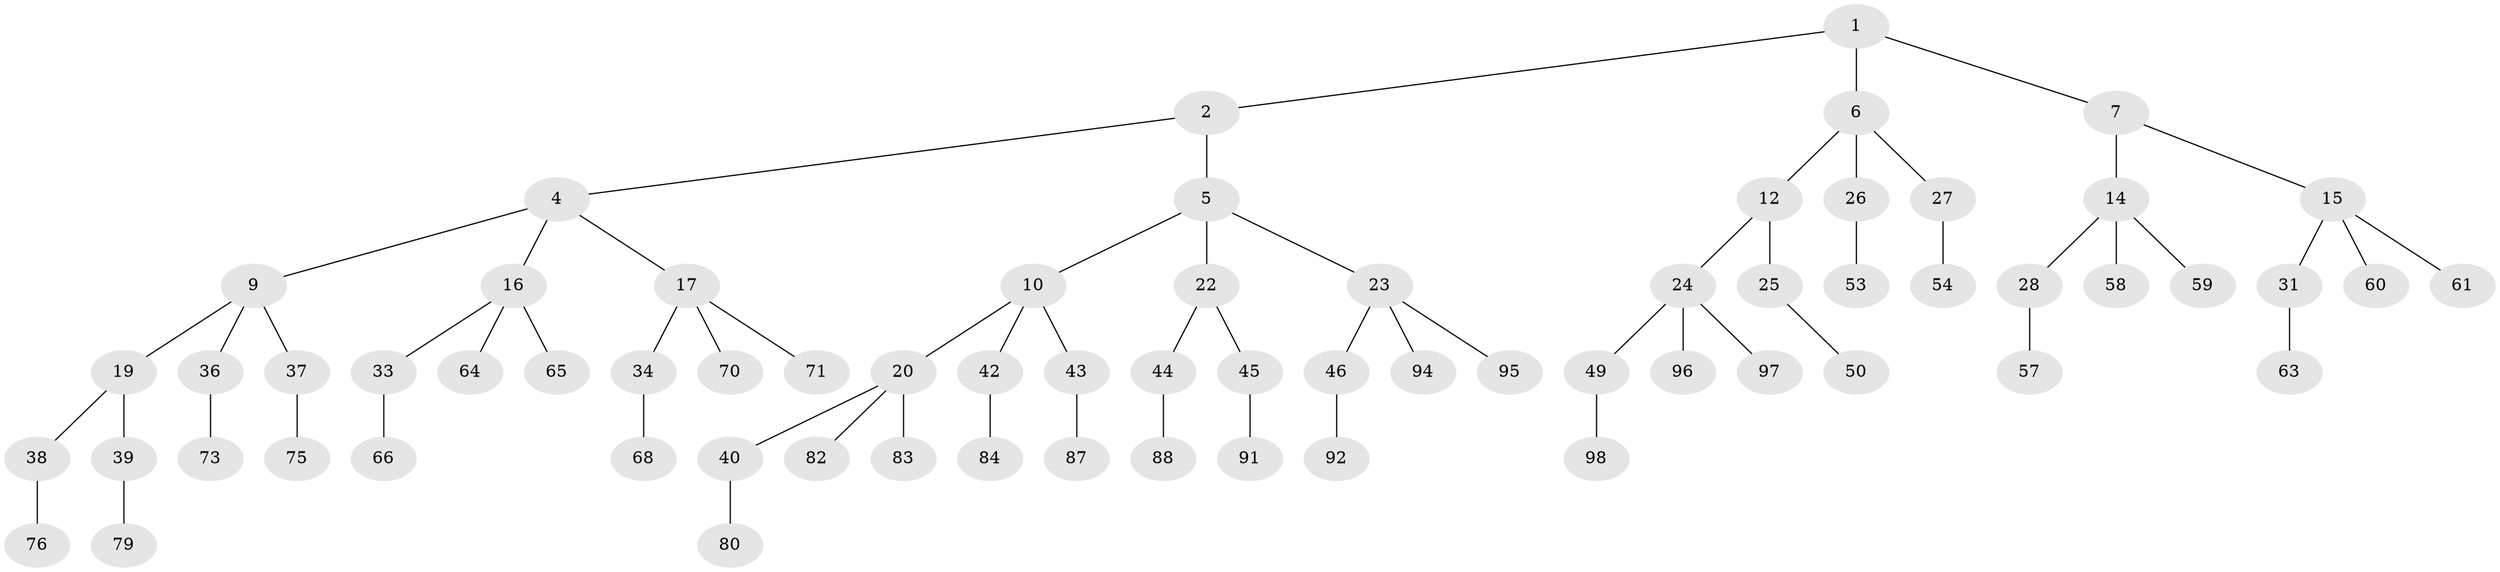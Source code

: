 // original degree distribution, {2: 0.02, 3: 0.48, 1: 0.5}
// Generated by graph-tools (version 1.1) at 2025/11/02/21/25 10:11:11]
// undirected, 68 vertices, 67 edges
graph export_dot {
graph [start="1"]
  node [color=gray90,style=filled];
  1 [super="+3"];
  2 [latent=1];
  4 [latent=0.5,super="+8"];
  5 [latent=0.5,super="+11"];
  6 [latent=0.5,super="+13"];
  7 [latent=0.5];
  9 [latent=0.333333,super="+18"];
  10 [latent=0.333333,super="+21"];
  12 [latent=0.333333];
  14 [latent=0.333333,super="+29"];
  15 [latent=0.333333,super="+30"];
  16 [latent=0.25,super="+32"];
  17 [latent=0.25,super="+35"];
  19 [latent=0.25];
  20 [latent=0.25,super="+41"];
  22 [latent=0.25];
  23 [latent=0.25,super="+47"];
  24 [latent=0.25,super="+48"];
  25 [latent=0.25,super="+51"];
  26 [latent=0.25,super="+52"];
  27 [latent=0.25,super="+55"];
  28 [latent=0.25,super="+56"];
  31 [latent=0.25,super="+62"];
  33 [latent=0.2,super="+67"];
  34 [latent=0.2,super="+69"];
  36 [latent=0.2,super="+72"];
  37 [latent=0.2,super="+74"];
  38 [latent=0.2,super="+77"];
  39 [latent=0.2,super="+78"];
  40 [latent=0.2,super="+81"];
  42 [latent=0.2,super="+85"];
  43 [latent=0.2,super="+86"];
  44 [latent=0.2,super="+89"];
  45 [latent=0.2,super="+90"];
  46 [latent=0.2,super="+93"];
  49 [latent=0.2,super="+99"];
  50 [latent=0.2,super="+100"];
  53 [latent=0.2];
  54 [latent=0.2];
  57 [latent=0.2];
  58 [latent=0.2];
  59 [latent=0.2];
  60 [latent=0.2];
  61 [latent=0.2];
  63 [latent=0.2];
  64 [latent=0.166667];
  65 [latent=0.166667];
  66 [latent=0.166667];
  68 [latent=0.166667];
  70 [latent=0.166667];
  71 [latent=0.166667];
  73 [latent=0.166667];
  75 [latent=0.166667];
  76 [latent=0.166667];
  79 [latent=0.166667];
  80 [latent=0.166667];
  82 [latent=0.166667];
  83 [latent=0.166667];
  84 [latent=0.166667];
  87 [latent=0.166667];
  88 [latent=0.166667];
  91 [latent=0.166667];
  92 [latent=0.166667];
  94 [latent=0.166667];
  95 [latent=0.166667];
  96 [latent=0.166667];
  97 [latent=0.166667];
  98 [latent=0.166667];
  1 -- 2;
  1 -- 6;
  1 -- 7;
  2 -- 4;
  2 -- 5;
  4 -- 9;
  4 -- 16;
  4 -- 17;
  5 -- 10;
  5 -- 22;
  5 -- 23;
  6 -- 12;
  6 -- 26;
  6 -- 27;
  7 -- 14;
  7 -- 15;
  9 -- 19;
  9 -- 36;
  9 -- 37;
  10 -- 20;
  10 -- 43;
  10 -- 42;
  12 -- 24;
  12 -- 25;
  14 -- 28;
  14 -- 58;
  14 -- 59;
  15 -- 31;
  15 -- 60;
  15 -- 61;
  16 -- 33;
  16 -- 65;
  16 -- 64;
  17 -- 34;
  17 -- 70;
  17 -- 71;
  19 -- 38;
  19 -- 39;
  20 -- 40;
  20 -- 82;
  20 -- 83;
  22 -- 44;
  22 -- 45;
  23 -- 46;
  23 -- 95;
  23 -- 94;
  24 -- 49;
  24 -- 97;
  24 -- 96;
  25 -- 50;
  26 -- 53;
  27 -- 54;
  28 -- 57;
  31 -- 63;
  33 -- 66;
  34 -- 68;
  36 -- 73;
  37 -- 75;
  38 -- 76;
  39 -- 79;
  40 -- 80;
  42 -- 84;
  43 -- 87;
  44 -- 88;
  45 -- 91;
  46 -- 92;
  49 -- 98;
}
